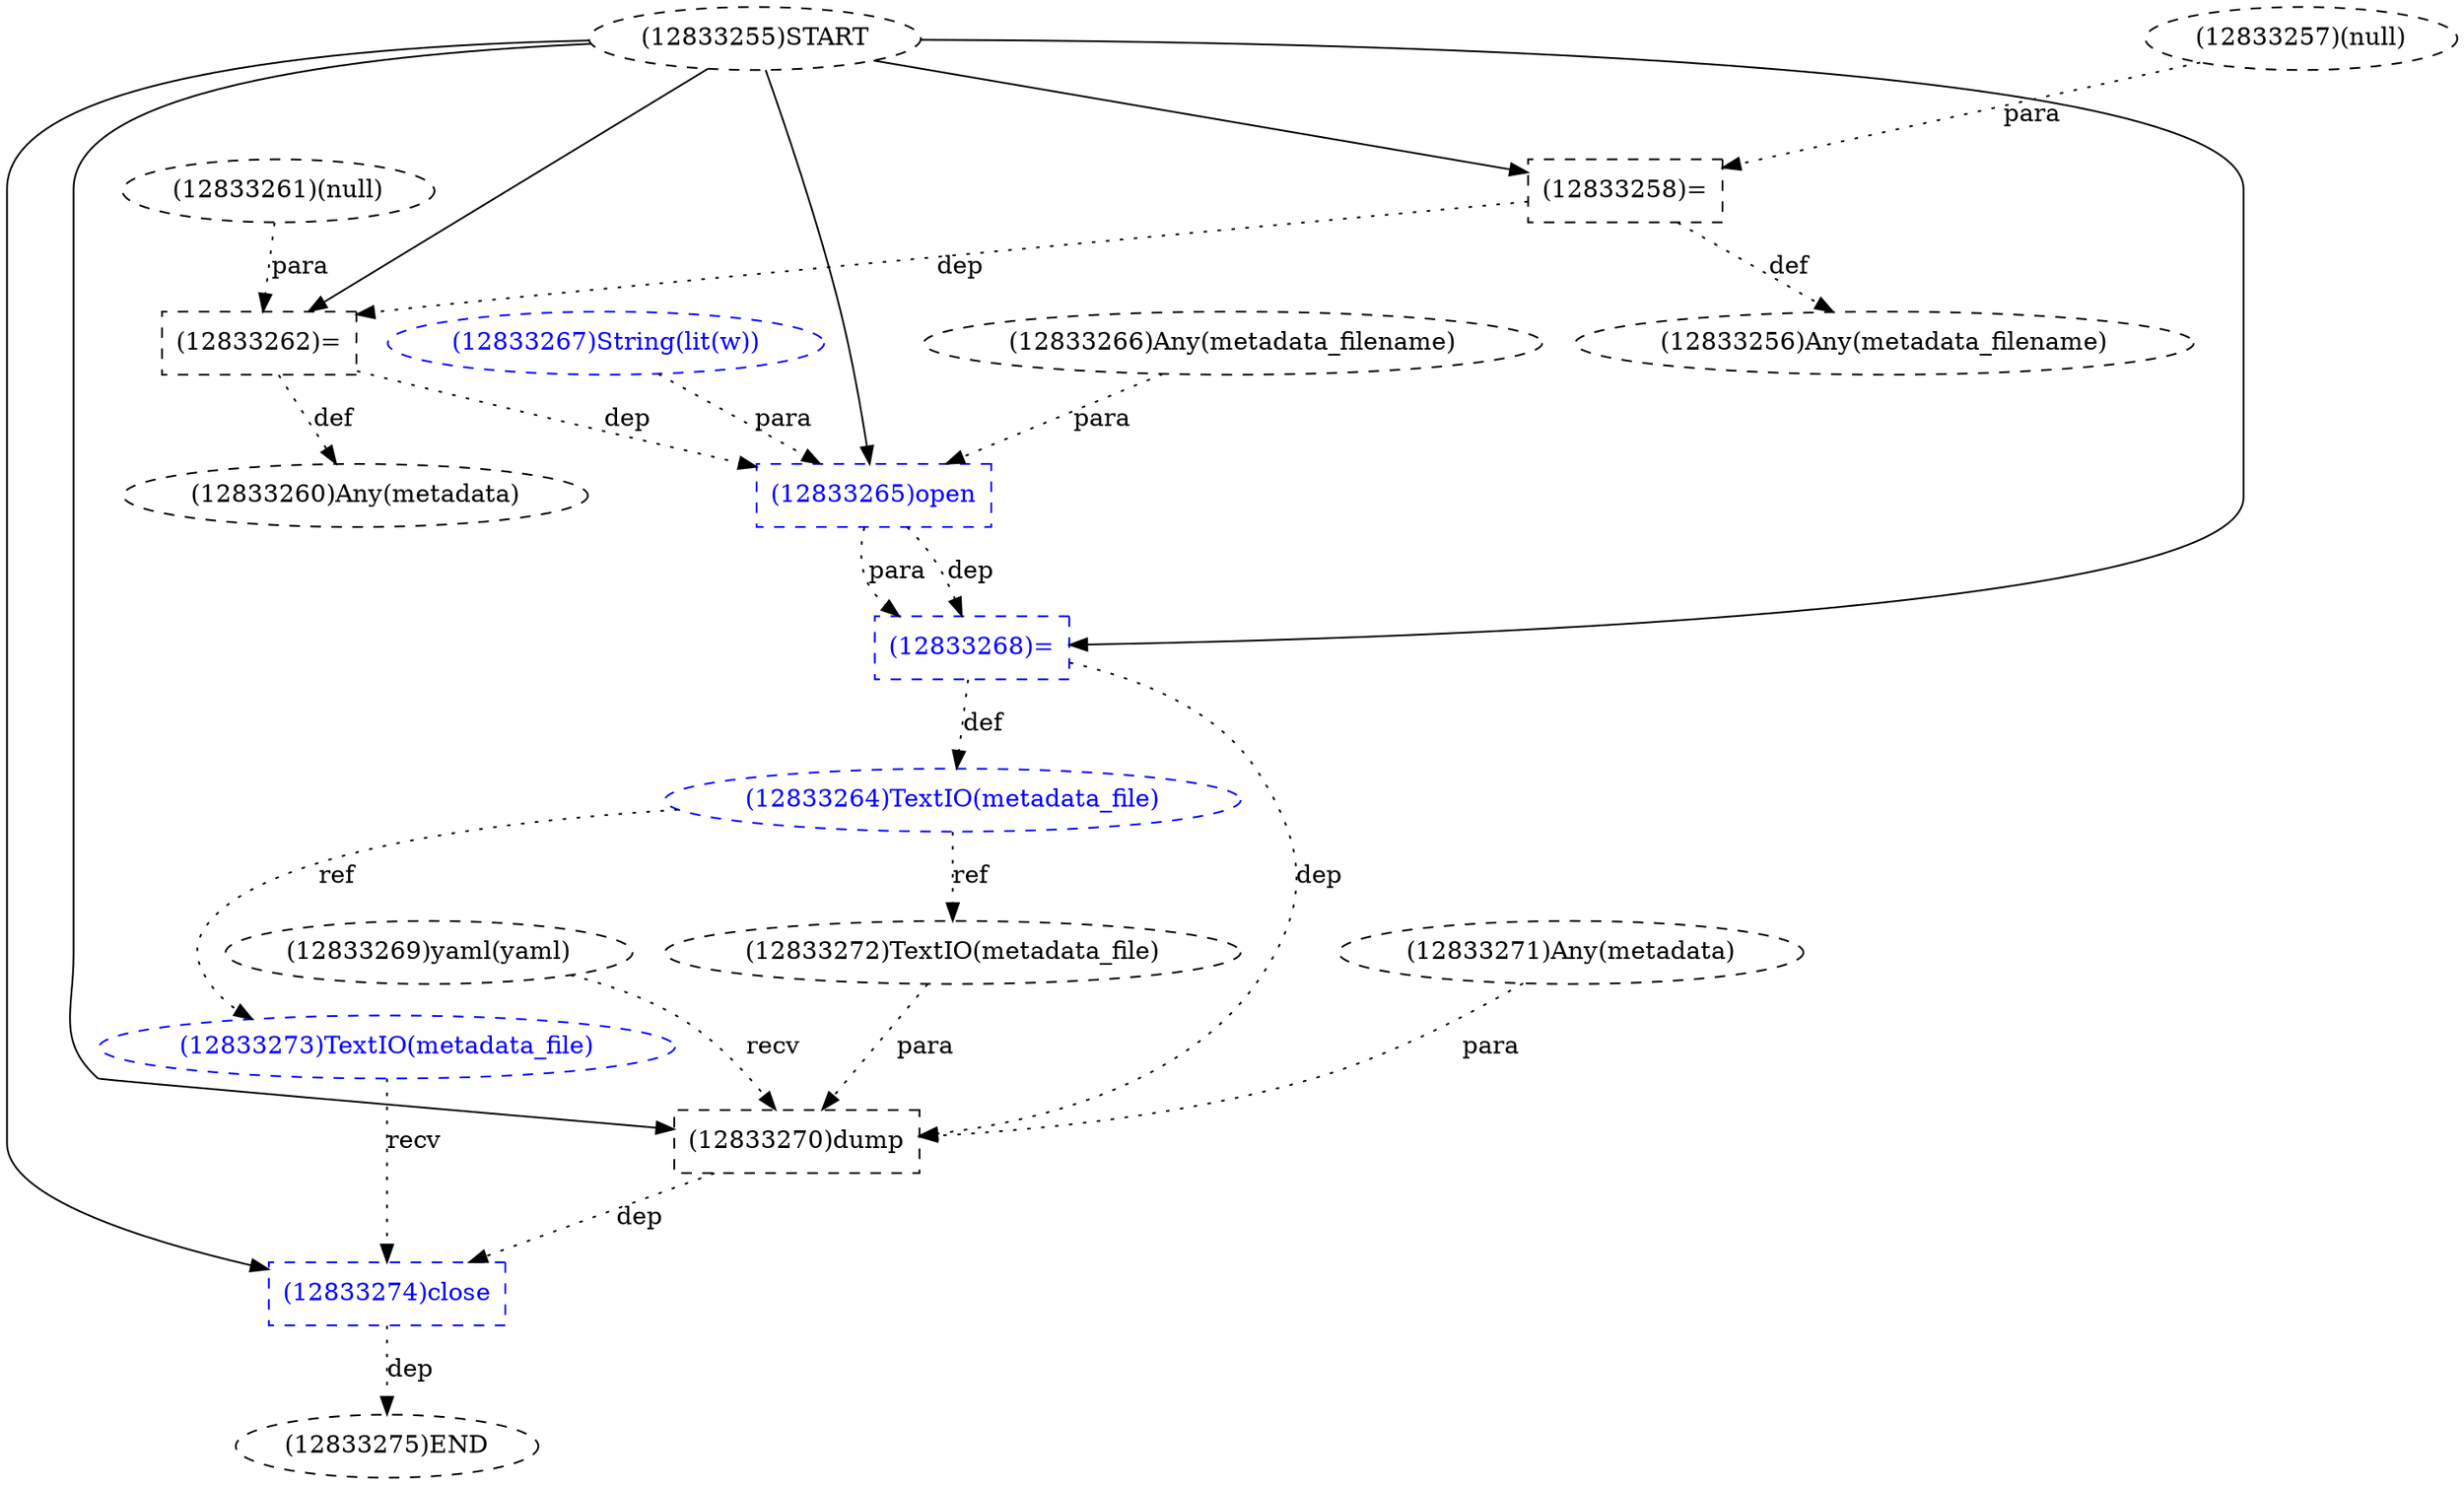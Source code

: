 digraph G {
1 [label="(12833265)open" shape=box style=dashed color=blue fontcolor=blue]
2 [label="(12833268)=" shape=box style=dashed color=blue fontcolor=blue]
3 [label="(12833260)Any(metadata)" shape=ellipse style=dashed]
4 [label="(12833269)yaml(yaml)" shape=ellipse style=dashed]
5 [label="(12833255)START" style=dashed]
6 [label="(12833266)Any(metadata_filename)" shape=ellipse style=dashed]
7 [label="(12833272)TextIO(metadata_file)" shape=ellipse style=dashed]
8 [label="(12833257)(null)" shape=ellipse style=dashed]
9 [label="(12833271)Any(metadata)" shape=ellipse style=dashed]
10 [label="(12833273)TextIO(metadata_file)" shape=ellipse style=dashed color=blue fontcolor=blue]
11 [label="(12833258)=" shape=box style=dashed]
12 [label="(12833261)(null)" shape=ellipse style=dashed]
13 [label="(12833256)Any(metadata_filename)" shape=ellipse style=dashed]
14 [label="(12833264)TextIO(metadata_file)" shape=ellipse style=dashed color=blue fontcolor=blue]
15 [label="(12833262)=" shape=box style=dashed]
16 [label="(12833275)END" style=dashed]
17 [label="(12833267)String(lit(w))" shape=ellipse style=dashed color=blue fontcolor=blue]
18 [label="(12833270)dump" shape=box style=dashed]
19 [label="(12833274)close" shape=box style=dashed color=blue fontcolor=blue]
5 -> 1 [label="" style=solid];
6 -> 1 [label="para" style=dotted];
17 -> 1 [label="para" style=dotted];
15 -> 1 [label="dep" style=dotted];
5 -> 2 [label="" style=solid];
1 -> 2 [label="dep" style=dotted];
1 -> 2 [label="para" style=dotted];
15 -> 3 [label="def" style=dotted];
14 -> 7 [label="ref" style=dotted];
14 -> 10 [label="ref" style=dotted];
5 -> 11 [label="" style=solid];
8 -> 11 [label="para" style=dotted];
11 -> 13 [label="def" style=dotted];
2 -> 14 [label="def" style=dotted];
5 -> 15 [label="" style=solid];
12 -> 15 [label="para" style=dotted];
11 -> 15 [label="dep" style=dotted];
19 -> 16 [label="dep" style=dotted];
5 -> 18 [label="" style=solid];
4 -> 18 [label="recv" style=dotted];
9 -> 18 [label="para" style=dotted];
7 -> 18 [label="para" style=dotted];
2 -> 18 [label="dep" style=dotted];
5 -> 19 [label="" style=solid];
10 -> 19 [label="recv" style=dotted];
18 -> 19 [label="dep" style=dotted];
}